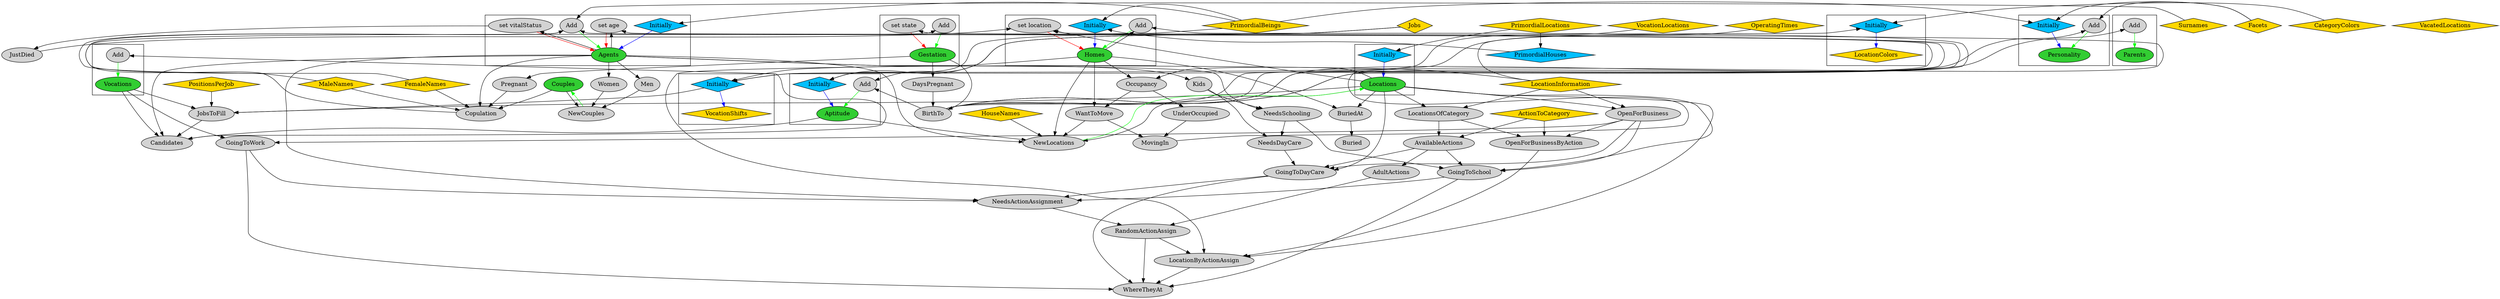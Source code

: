 digraph {
node [ style="filled"]
subgraph "cluster_Agents"{
v14 [ label = "Agents" fillcolor="limegreen"];
v15 [ label = "Add"];
v16 [ label = "Initially" fillcolor="deepskyblue" shape="diamond"];
v18 [ label = "set vitalStatus"];
v19 [ label = "set age"];
}
subgraph "cluster_Personality"{
v4 [ label = "Personality" fillcolor="limegreen"];
v5 [ label = "Add"];
v23 [ label = "Initially" fillcolor="deepskyblue" shape="diamond"];
}
subgraph "cluster_Aptitude"{
v25 [ label = "Aptitude" fillcolor="limegreen"];
v26 [ label = "Add"];
v27 [ label = "Initially" fillcolor="deepskyblue" shape="diamond"];
}
subgraph "cluster_Gestation"{
v7 [ label = "Gestation" fillcolor="limegreen"];
v8 [ label = "Add"];
v21 [ label = "set state"];
}
subgraph "cluster_Parents"{
v29 [ label = "Parents" fillcolor="limegreen"];
v30 [ label = "Add"];
}
subgraph "cluster_LocationColors"{
v33 [ label = "LocationColors" fillcolor="gold" shape="diamond"];
v34 [ label = "Initially" fillcolor="deepskyblue" shape="diamond"];
}
subgraph "cluster_Locations"{
v37 [ label = "Locations" fillcolor="limegreen"];
v38 [ label = "Initially" fillcolor="deepskyblue" shape="diamond"];
}
subgraph "cluster_Homes"{
v41 [ label = "Homes" fillcolor="limegreen"];
v42 [ label = "Add"];
v43 [ label = "Initially" fillcolor="deepskyblue" shape="diamond"];
v45 [ label = "set location"];
}
subgraph "cluster_VocationShifts"{
v56 [ label = "VocationShifts" fillcolor="gold" shape="diamond"];
v57 [ label = "Initially" fillcolor="deepskyblue" shape="diamond"];
}
subgraph "cluster_Vocations"{
v58 [ label = "Vocations" fillcolor="limegreen"];
v59 [ label = "Add"];
}
v0 [ label = "MaleNames" fillcolor="gold" shape="diamond"];
v1 [ label = "FemaleNames" fillcolor="gold" shape="diamond"];
v2 [ label = "Surnames" fillcolor="gold" shape="diamond"];
v3 [ label = "Facets" fillcolor="gold" shape="diamond"];
v6 [ label = "BirthTo"];
v9 [ label = "Copulation"];
v10 [ label = "Pregnant"];
v11 [ label = "Couples" fillcolor="limegreen"];
v12 [ label = "NewCouples"];
v13 [ label = "Men"];
v17 [ label = "PrimordialBeings" fillcolor="gold" shape="diamond"];
v20 [ label = "Women"];
v22 [ label = "DaysPregnant"];
v24 [ label = "Jobs" fillcolor="gold" shape="diamond"];
v28 [ label = "JustDied"];
v31 [ label = "LocationInformation" fillcolor="gold" shape="diamond"];
v32 [ label = "CategoryColors" fillcolor="gold" shape="diamond"];
v35 [ label = "PrimordialLocations" fillcolor="gold" shape="diamond"];
v36 [ label = "NewLocations"];
v39 [ label = "HouseNames" fillcolor="gold" shape="diamond"];
v40 [ label = "WantToMove"];
v44 [ label = "PrimordialHouses" fillcolor="deepskyblue" shape="diamond"];
v46 [ label = "MovingIn"];
v47 [ label = "UnderOccupied"];
v48 [ label = "Occupancy"];
v49 [ label = "VacatedLocations" fillcolor="gold" shape="diamond"];
v50 [ label = "LocationsOfCategory"];
v51 [ label = "BuriedAt"];
v52 [ label = "Buried"];
v53 [ label = "VocationLocations" fillcolor="gold" shape="diamond"];
v54 [ label = "PositionsPerJob" fillcolor="gold" shape="diamond"];
v55 [ label = "OperatingTimes" fillcolor="gold" shape="diamond"];
v60 [ label = "Candidates"];
v61 [ label = "JobsToFill"];
v62 [ label = "ActionToCategory" fillcolor="gold" shape="diamond"];
v63 [ label = "AvailableActions"];
v64 [ label = "OpenForBusiness"];
v65 [ label = "OpenForBusinessByAction"];
v66 [ label = "Kids"];
v67 [ label = "NeedsSchooling"];
v68 [ label = "NeedsDayCare"];
v69 [ label = "GoingToSchool"];
v70 [ label = "GoingToDayCare"];
v71 [ label = "GoingToWork"];
v72 [ label = "WhereTheyAt"];
v73 [ label = "RandomActionAssign"];
v74 [ label = "AdultActions"];
v75 [ label = "NeedsActionAssignment"];
v76 [ label = "LocationByActionAssign"];
v5 -> v4 [ color="green" ]
v6 -> v5 [ constraint="false" ]
v7 -> v6
v8 -> v7 [ color="green" ]
v9 -> v8 [ constraint="false" ]
v10 -> v9
v7 -> v10
v11 -> v9
v12 -> v11 [ color="green" ]
v13 -> v12
v14 -> v13
v15 -> v14 [ color="green" ]
v6 -> v15 [ constraint="false" ]
v2 -> v15 [ constraint="false" ]
v0 -> v15 [ constraint="false" ]
v1 -> v15 [ constraint="false" ]
v16 -> v14 [ color="blue" ]
v17 -> v16 [ constraint="false" ]
v18 -> v14 [ color="red" ]
v14 -> v18 [ constraint="false" ]
v19 -> v14 [ color="red" ]
v6 -> v19 [ constraint="false" ]
v14 -> v19 [ constraint="false" ]
v11 -> v12
v20 -> v12
v14 -> v20
v14 -> v9
v0 -> v9
v1 -> v9
v21 -> v7 [ color="red" ]
v6 -> v21 [ constraint="false" ]
v22 -> v6
v7 -> v22
v3 -> v5 [ constraint="false" ]
v23 -> v4 [ color="blue" ]
v17 -> v23 [ constraint="false" ]
v3 -> v23 [ constraint="false" ]
v26 -> v25 [ color="green" ]
v6 -> v26 [ constraint="false" ]
v24 -> v26 [ constraint="false" ]
v27 -> v25 [ color="blue" ]
v17 -> v27 [ constraint="false" ]
v24 -> v27 [ constraint="false" ]
v18 -> v28
v30 -> v29 [ color="green" ]
v6 -> v30 [ constraint="false" ]
v34 -> v33 [ color="blue" ]
v31 -> v34 [ constraint="false" ]
v32 -> v34 [ constraint="false" ]
v37 -> v36
v36 -> v37 [ color="green" ]
v38 -> v37 [ color="blue" ]
v35 -> v38 [ constraint="false" ]
v39 -> v36
v40 -> v36
v41 -> v40
v42 -> v41 [ color="green" ]
v6 -> v42 [ constraint="false" ]
v41 -> v42 [ constraint="false" ]
v43 -> v41 [ color="blue" ]
v44 -> v43 [ constraint="false" ]
v35 -> v44
v17 -> v43 [ constraint="false" ]
v45 -> v41 [ color="red" ]
v28 -> v45 [ constraint="false" ]
v37 -> v45 [ constraint="false" ]
v46 -> v45 [ constraint="false" ]
v40 -> v46
v47 -> v46
v48 -> v47
v37 -> v48
v41 -> v48
v48 -> v40
v41 -> v36
v14 -> v36
v25 -> v36
v31 -> v50
v37 -> v50
v37 -> v51
v41 -> v51
v51 -> v52
v57 -> v56 [ color="blue" ]
v53 -> v57 [ constraint="false" ]
v31 -> v57 [ constraint="false" ]
v55 -> v57 [ constraint="false" ]
v59 -> v58 [ color="green" ]
v60 -> v59 [ constraint="false" ]
v61 -> v60
v37 -> v61
v57 -> v61
v54 -> v61
v58 -> v61
v58 -> v60
v14 -> v60
v25 -> v60
v62 -> v63
v50 -> v63
v37 -> v64
v31 -> v64
v62 -> v65
v50 -> v65
v64 -> v65
v14 -> v66
v66 -> v67
v14 -> v67
v67 -> v68
v66 -> v68
v63 -> v69
v64 -> v69
v37 -> v69
v67 -> v69
v63 -> v70
v64 -> v70
v37 -> v70
v68 -> v70
v58 -> v71
v64 -> v71
v69 -> v72
v70 -> v72
v71 -> v72
v73 -> v72
v74 -> v73
v63 -> v74
v75 -> v73
v71 -> v75
v70 -> v75
v69 -> v75
v14 -> v75
v76 -> v72
v73 -> v76
v41 -> v76
v65 -> v76
v37 -> v76
}
